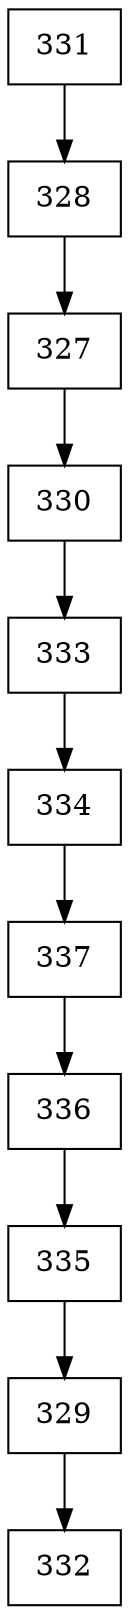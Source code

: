 digraph G {
  node [shape=record];
  node0 [label="{331}"];
  node0 -> node1;
  node1 [label="{328}"];
  node1 -> node2;
  node2 [label="{327}"];
  node2 -> node3;
  node3 [label="{330}"];
  node3 -> node4;
  node4 [label="{333}"];
  node4 -> node5;
  node5 [label="{334}"];
  node5 -> node6;
  node6 [label="{337}"];
  node6 -> node7;
  node7 [label="{336}"];
  node7 -> node8;
  node8 [label="{335}"];
  node8 -> node9;
  node9 [label="{329}"];
  node9 -> node10;
  node10 [label="{332}"];
}
